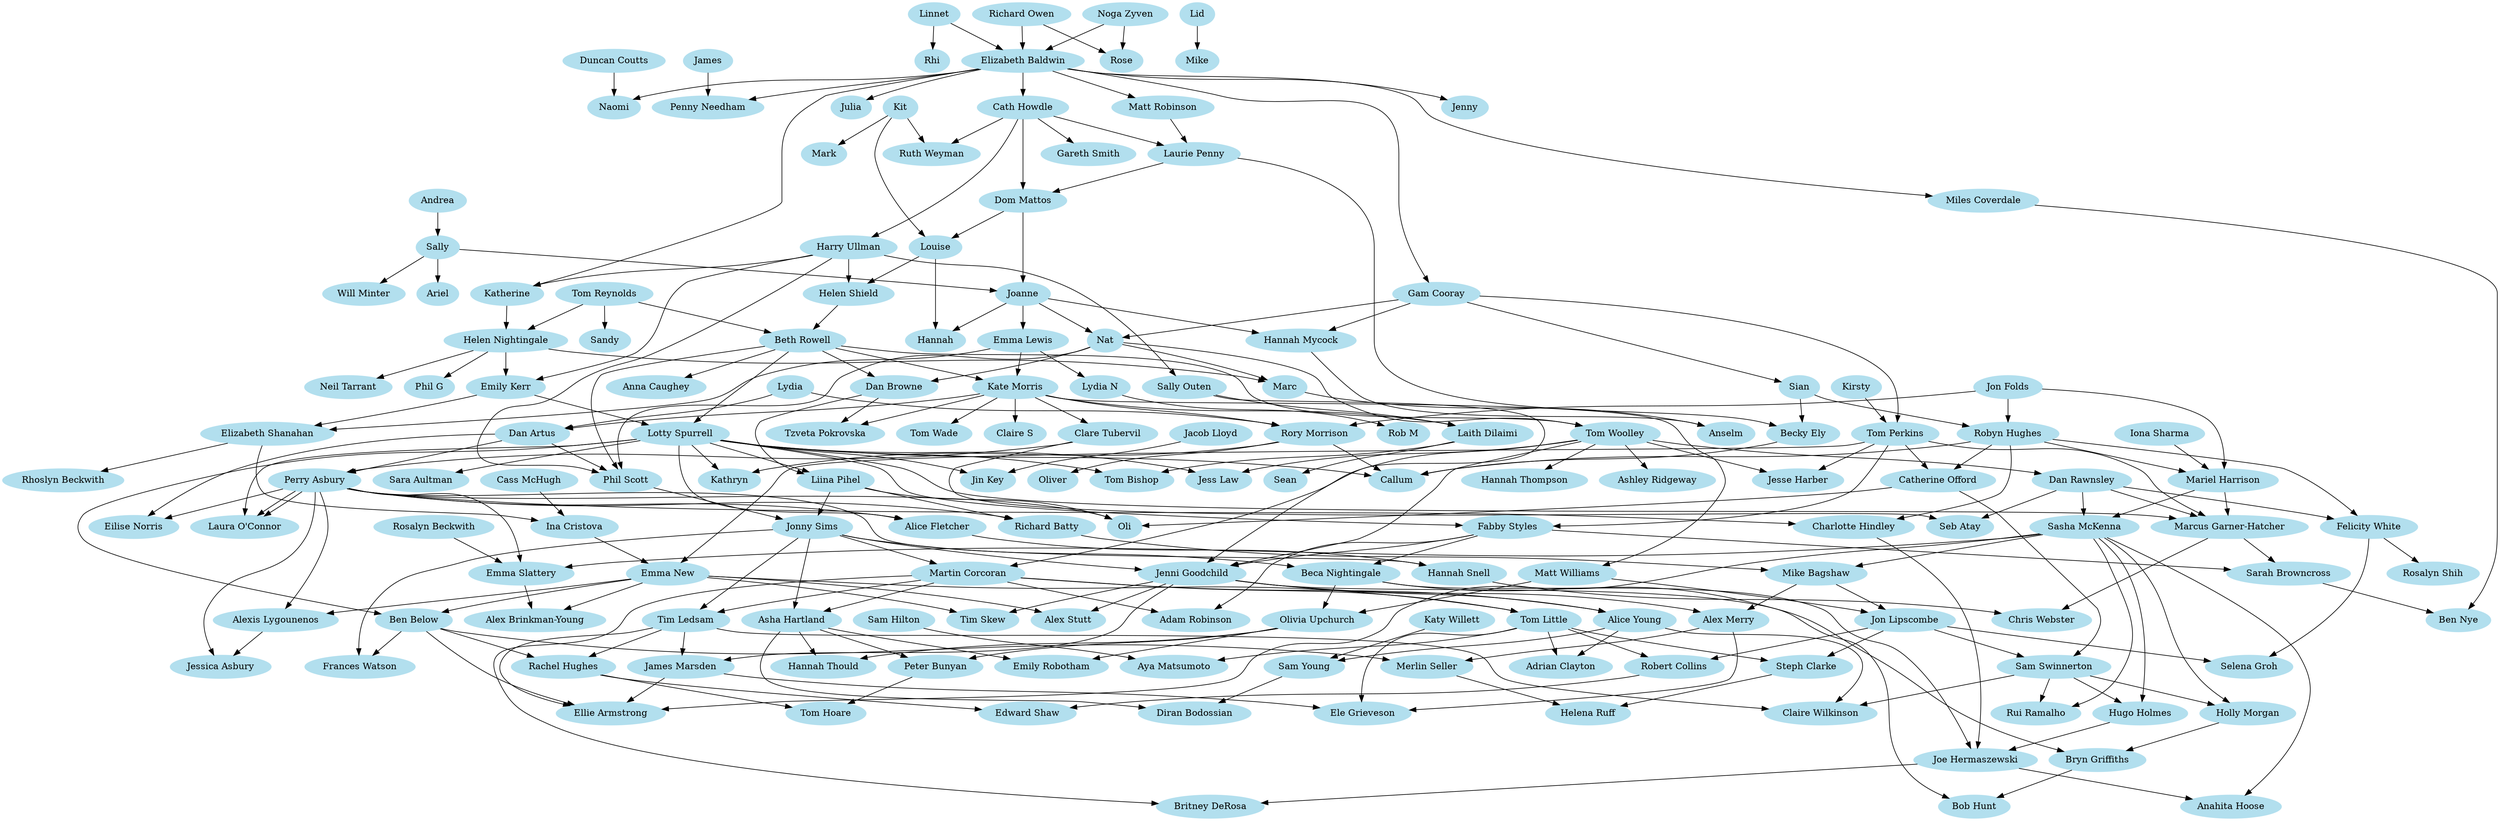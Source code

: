 digraph oules {
    size="1500,750";
    node [color=lightblue2, style=filled];
    adam_robinson [ label="Adam Robinson" ];
    adrian_clayton [ label="Adrian Clayton" ];
    alex_brinkmanyoung [ label="Alex Brinkman-Young" ];
    alexis_lygounenos [ label="Alexis Lygounenos" ];
    alex_merry [ label="Alex Merry" ];
    alex_stutt [ label="Alex Stutt" ];
    alice_fletcher [ label="Alice Fletcher" ];
    alice_young [ label="Alice Young" ];
    anahita_hoose [ label="Anahita Hoose" ];
    andrea [ label="Andrea" ];
    anna_caughey [ label="Anna Caughey" ];
    anselm [ label="Anselm" ];
    ariel [ label="Ariel" ];
    asha_hartland [ label="Asha Hartland" ];
    ashley_ridgeway [ label="Ashley Ridgeway" ];
    aya_matsumoto [ label="Aya Matsumoto" ];
    beca_nightingale [ label="Beca Nightingale" ];
    becky_ely [ label="Becky Ely" ];
    ben_below [ label="Ben Below" ];
    ben_nye [ label="Ben Nye" ];
    beth_rowell [ label="Beth Rowell" ];
    bob_hunt [ label="Bob Hunt" ];
    britney_derosa [ label="Britney DeRosa" ];
    bryn_griffiths [ label="Bryn Griffiths" ];
    callum [ label="Callum" ];
    cass_mchugh [ label="Cass McHugh" ];
    catherine_offord [ label="Catherine Offord" ];
    cath_howdle [ label="Cath Howdle" ];
    charlotte_hindley [ label="Charlotte Hindley" ];
    chris_webster [ label="Chris Webster" ];
    claire_s [ label="Claire S" ];
    claire_wilkinson [ label="Claire Wilkinson" ];
    clare_tubervil [ label="Clare Tubervil" ];
    dan_artus [ label="Dan Artus" ];
    dan_browne [ label="Dan Browne" ];
    dan_rawnsley [ label="Dan Rawnsley" ];
    diran_bodossian [ label="Diran Bodossian" ];
    dom_mattos [ label="Dom Mattos" ];
    duncan_coutts [ label="Duncan Coutts" ];
    edward_shaw [ label="Edward Shaw" ];
    eilise_norris [ label="Eilise Norris" ];
    ele_grieveson [ label="Ele Grieveson" ];
    elizabeth_baldwin [ label="Elizabeth Baldwin" ];
    elizabeth_shanahan [ label="Elizabeth Shanahan" ];
    ellie_armstrong [ label="Ellie Armstrong" ];
    emily_kerr [ label="Emily Kerr" ];
    emily_robotham [ label="Emily Robotham" ];
    emma_lewis [ label="Emma Lewis" ];
    emma_new [ label="Emma New" ];
    emma_slattery [ label="Emma Slattery" ];
    fabby_styles [ label="Fabby Styles" ];
    felicity_white [ label="Felicity White" ];
    frances_watson [ label="Frances Watson" ];
    gam_cooray [ label="Gam Cooray" ];
    gareth_smith [ label="Gareth Smith" ];
    hannah [ label="Hannah" ];
    hannah_mycock [ label="Hannah Mycock" ];
    hannah_snell [ label="Hannah Snell" ];
    hannah_thompson [ label="Hannah Thompson" ];
    hannah_thould [ label="Hannah Thould" ];
    harry_ullman [ label="Harry Ullman" ];
    helena_ruff [ label="Helena Ruff" ];
    helen_nightingale [ label="Helen Nightingale" ];
    helen_shield [ label="Helen Shield" ];
    holly_morgan [ label="Holly Morgan" ];
    hugo_holmes [ label="Hugo Holmes" ];
    ina_cristova [ label="Ina Cristova" ];
    iona_sharma [ label="Iona Sharma" ];
    jacob_lloyd [ label="Jacob Lloyd" ];
    james [ label="James" ];
    james_marsden [ label="James Marsden" ];
    jenni_goodchild [ label="Jenni Goodchild" ];
    jenny [ label="Jenny" ];
    jesse_harber [ label="Jesse Harber" ];
    jessica_asbury [ label="Jessica Asbury" ];
    jess_law [ label="Jess Law" ];
    jin_key [ label="Jin Key" ];
    joanne [ label="Joanne" ];
    joe_hermaszewski [ label="Joe Hermaszewski" ];
    jon_folds [ label="Jon Folds" ];
    jon_lipscombe [ label="Jon Lipscombe" ];
    jonny_sims [ label="Jonny Sims" ];
    julia [ label="Julia" ];
    kate_morris [ label="Kate Morris" ];
    katherine [ label="Katherine" ];
    kathryn [ label="Kathryn" ];
    katy_willett [ label="Katy Willett" ];
    kirsty [ label="Kirsty" ];
    kit [ label="Kit" ];
    laith_dilaimi [ label="Laith Dilaimi" ];
    laura_oconnor [ label="Laura O'Connor" ];
    laurie_penny [ label="Laurie Penny" ];
    lid [ label="Lid" ];
    liina_pihel [ label="Liina Pihel" ];
    linnet [ label="Linnet" ];
    lotty_spurrell [ label="Lotty Spurrell" ];
    louise [ label="Louise" ];
    lydia [ label="Lydia" ];
    lydia_n [ label="Lydia N" ];
    marc [ label="Marc" ];
    marcus_garnerhatcher [ label="Marcus Garner-Hatcher" ];
    mariel_harrison [ label="Mariel Harrison" ];
    mark [ label="Mark" ];
    martin_corcoran [ label="Martin Corcoran" ];
    matt_robinson [ label="Matt Robinson" ];
    matt_williams [ label="Matt Williams" ];
    merlin_seller [ label="Merlin Seller" ];
    mike_bagshaw [ label="Mike Bagshaw" ];
    mike [ label="Mike" ];
    miles_coverdale [ label="Miles Coverdale" ];
    naomi [ label="Naomi" ];
    nat [ label="Nat" ];
    neil_tarrant [ label="Neil Tarrant" ];
    noga_zyven [ label="Noga Zyven" ];
    oli [ label="Oli" ];
    oliver [ label="Oliver" ];
    olivia_upchurch [ label="Olivia Upchurch" ];
    penny_needham [ label="Penny Needham" ];
    perry_asbury [ label="Perry Asbury" ];
    peter_bunyan [ label="Peter Bunyan" ];
    phil_g [ label="Phil G" ];
    phil_scott [ label="Phil Scott" ];
    rachel_hughes [ label="Rachel Hughes" ];
    rhi [ label="Rhi" ];
    rhoslyn_beckwith [ label="Rhoslyn Beckwith" ];
    richard_batty [ label="Richard Batty" ];
    richard_owen [ label="Richard Owen" ];
    robert_collins [ label="Robert Collins" ];
    rob_m [ label="Rob M" ];
    robyn_hughes [ label="Robyn Hughes" ];
    rory_morrison [ label="Rory Morrison" ];
    rosalyn_beckwith [ label="Rosalyn Beckwith" ];
    rosalyn_shih [ label="Rosalyn Shih" ];
    rose [ label="Rose" ];
    rui_ramalho [ label="Rui Ramalho" ];
    ruth_weyman [ label="Ruth Weyman" ];
    sally [ label="Sally" ];
    sally_outen [ label="Sally Outen" ];
    sam_hilton [ label="Sam Hilton" ];
    sam_swinnerton [ label="Sam Swinnerton" ];
    sam_young [ label="Sam Young" ];
    sandy [ label="Sandy" ];
    sara_aultman [ label="Sara Aultman" ];
    sarah_browncross [ label="Sarah Browncross" ];
    sasha_mckenna [ label="Sasha McKenna" ];
    sean [ label="Sean" ];
    seb_atay [ label="Seb Atay" ];
    selena_groh [ label="Selena Groh" ];
    sian [ label="Sian" ];
    steph_clarke [ label="Steph Clarke" ];
    tim_ledsam [ label="Tim Ledsam" ];
    tim_skew [ label="Tim Skew" ];
    tom_bishop [ label="Tom Bishop" ];
    tom_hoare [ label="Tom Hoare" ];
    tom_little [ label="Tom Little" ];
    tom_perkins [ label="Tom Perkins" ];
    tom_reynolds [ label="Tom Reynolds" ];
    tom_wade [ label="Tom Wade" ];
    tom_woolley [ label="Tom Woolley" ];
    tzveta_pokrovska [ label="Tzveta Pokrovska" ];
    will_minter [ label="Will Minter" ];

    {
        emma_new;
        lotty_spurrell;
    } -> ben_below;

    {
        tom_perkins;
        ina_cristova;
    } -> emma_new;

    {
        emily_kerr;
        beth_rowell;
    } -> lotty_spurrell;
    
    {
        helen_nightingale;
        harry_ullman;
    } -> emily_kerr;
    
    {
        tom_reynolds;
        helen_shield;
    } -> beth_rowell;
    
    {
        tom_reynolds;
        katherine;
    } -> helen_nightingale;
    
    {
        cath_howdle;
    } -> harry_ullman;
    
    {
        tom_reynolds;
    } -> sandy;
    
    {
        laith_dilaimi;
        lotty_spurrell;
    } -> tom_bishop;
    
    {
        perry_asbury;
        lotty_spurrell;
    } -> laura_oconnor;
    
    {
        perry_asbury;
        lotty_spurrell;
    } -> alice_fletcher;
    
    {
        dan_rawnsley;
        lotty_spurrell;
        tom_perkins;
        mariel_harrison;
    } -> marcus_garnerhatcher;
    
    {
        tom_perkins;
        lotty_spurrell;
    } -> fabby_styles;
    
    {
        dan_browne;
        lotty_spurrell;
    } -> liina_pihel;
    
    {
        jacob_lloyd;
        lotty_spurrell;
    } -> jin_key;
    
    {
        rory_morrison;
        lotty_spurrell;
        robyn_hughes;
        becky_ely;
    } -> callum;
    
    {
        rory_morrison;
        lotty_spurrell;
    } -> kathryn;
    
    {
        tom_woolley;
    } -> dan_rawnsley;
    
    {
        ben_below;
        jonny_sims;
    } -> frances_watson;
    
    {
        phil_scott;
        liina_pihel;
    } -> jonny_sims;
    
    {
        kate_morris;
        sally_outen;
    } -> laith_dilaimi;
    
    {
        dan_artus;
        clare_tubervil;
    } -> perry_asbury;
    
    {
        lydia;
        kate_morris;
    } -> dan_artus;
    
    {
        kate_morris;
    } -> clare_tubervil;
    
    {
        beth_rowell;
        emma_lewis;
    } -> kate_morris;
    
    {
        dan_artus;
        harry_ullman;
        nat;
        beth_rowell;
    } -> phil_scott;
    
    {
        robyn_hughes;
        jon_folds;
        iona_sharma;
    } -> mariel_harrison;
    
    {
        gam_cooray;
        kirsty;
    } -> tom_perkins;
    
    {
        beth_rowell;
        nat;
    } -> dan_browne;
    
    {
        jon_folds;
        kate_morris;
        lydia;
    } -> rory_morrison;
    
    {
        jon_folds;
        sian;
    } -> robyn_hughes;
    
    {
        cass_mchugh;
        elizabeth_shanahan;
    } -> ina_cristova;
    
    {
        joanne;
    } -> emma_lewis;
    
    {
        perry_asbury;
        dan_artus;
    } -> eilise_norris;
    
    {
        perry_asbury;
    } -> laura_oconnor;
    
    {
        perry_asbury;
        alice_fletcher;
    } -> hannah_snell;
    
    {
        perry_asbury;
        catherine_offord;
        liina_pihel;
    } -> oli;
    
    {
        tom_perkins;
        robyn_hughes;
    } -> catherine_offord;
    
    {
        perry_asbury;
        liina_pihel;
    } -> richard_batty;
    
    {
        richard_batty;
        sasha_mckenna;
    } -> mike_bagshaw;
    
    {
        dan_rawnsley;
        mariel_harrison;
    } -> sasha_mckenna;
    
    {
        perry_asbury;
        robyn_hughes;
    } -> charlotte_hindley;
    
    {
        perry_asbury;
        emma_new;
    } -> alexis_lygounenos;
    
    {
        perry_asbury;
        alexis_lygounenos;
    } -> jessica_asbury;
    
    {
        sam_swinnerton;
        sasha_mckenna;
    } -> rui_ramalho;
    
    {
        sam_swinnerton;
        sasha_mckenna;
    } -> hugo_holmes;
    
    {
        elizabeth_shanahan;
    } -> rhoslyn_beckwith;
    
    {
        emily_kerr;
        emma_lewis;
    } -> elizabeth_shanahan;
    
    {
        tom_perkins;
        tom_woolley;
    } -> jesse_harber;
    
    {
        beth_rowell;
        nat;
    } -> tom_woolley;
    
    {
        elizabeth_baldwin;
    } -> gam_cooray;
    
    {
        linnet;
        noga_zyven;
        richard_owen;
    } -> elizabeth_baldwin;
    
    {
        gam_cooray;
        joanne;
    } -> nat;
    
    {
        dom_mattos;
        sally;
    } -> joanne;
    
    {
        gam_cooray;
    } -> sian;
    
    {
        gam_cooray;
        joanne;
    } -> hannah_mycock;
    
    {
        sian;
        laurie_penny;
    } -> becky_ely;
    
    {
        matt_robinson;
        cath_howdle;
    } -> laurie_penny;
    
    {
        elizabeth_baldwin;
    } -> julia;
    
    {
        elizabeth_baldwin;
        harry_ullman;
    } -> katherine;
    
    {
        elizabeth_baldwin;
    } -> miles_coverdale;
    
    {
        james;
        elizabeth_baldwin;
    } -> penny_needham;
    
    {
        elizabeth_baldwin;
    } -> matt_robinson;
    
    {
        elizabeth_baldwin;
    } -> jenny;
    
    {
        elizabeth_baldwin;
    } -> cath_howdle;
    
    {
        cath_howdle;
    } -> gareth_smith;
    
    {
        cath_howdle;
        kit;
    } -> ruth_weyman;
    
    {
        duncan_coutts;
        elizabeth_baldwin;
    } -> naomi;
    
    {
        linnet;
    } -> rhi;
    
    {
        richard_owen;
        noga_zyven;
    } -> rose;
    
    {
        lid;
    } -> mike;
    
    {
        laurie_penny;
        cath_howdle;
    } -> dom_mattos;
    
    {
        andrea;
    } -> sally;
    
    {
        dom_mattos;
        kit;
    } -> louise;
    
    {
        louise;
        harry_ullman;
    } -> helen_shield;
    
    {
        kit;
    } -> mark;
    
    {
        sally;
    } -> will_minter;
    
    {
        sally;
    } -> ariel;
    
    {
        harry_ullman;
    } -> sally_outen;
    
    {
        helen_nightingale;
    } -> phil_g;
    
    {
        louise;
        joanne;
    } -> hannah;
    
    {
        tom_woolley;
    } -> ashley_ridgeway;
    
    {
        beth_rowell;
    } -> anna_caughey;
    
    {
        kate_morris;
    } -> claire_s;
    
    {
        tom_woolley;
        jonny_sims;
    } -> martin_corcoran;
    
    {
        dan_browne;
        kate_morris;
    } -> tzveta_pokrovska;
    
    {
        kate_morris;
    } -> matt_williams;
    
    {
        kate_morris;
    } -> tom_wade;
    
    {
        helen_nightingale;
        nat;
    } -> marc;
    
    {
        marc;
        hannah_mycock;
    } -> anselm;
    
    {
        jonny_sims;
        fabby_styles;
        tom_woolley;
        sally_outen;
    } -> jenni_goodchild;
    
    {
        rory_morrison;
    } -> oliver;
    
    {
        dan_rawnsley;
        clare_tubervil;
    } -> seb_atay;
    
    {
        sam_swinnerton;
        sasha_mckenna;
    } -> holly_morgan;
    
    {
        helen_nightingale;
    } -> neil_tarrant;
    
    {
        laith_dilaimi;
    } -> sean;
    
    {
        tom_woolley;
        lotty_spurrell;
    } -> jess_law;
    
    {
        tom_woolley;
    } -> hannah_thompson;
    
    {
        emma_lewis;
    } -> lydia_n;
    
    {
        lydia_n;
    } -> rob_m;
    
    {
        mike_bagshaw;
        matt_williams;
    } -> jon_lipscombe;
    
    {
        marcus_garnerhatcher;
        fabby_styles;
    } -> sarah_browncross;
    
    {
        miles_coverdale;
        sarah_browncross;
    } -> ben_nye;
    
    {
        lotty_spurrell;
    } -> sara_aultman;
    
    {
        jonny_sims;
        fabby_styles;
    } -> beca_nightingale;
    
    {
        jonny_sims;
        martin_corcoran;
    } -> asha_hartland;
    
    {
        asha_hartland;
        olivia_upchurch;
    } -> emily_robotham;
    
    {
        jon_lipscombe;
        catherine_offord;
    } -> sam_swinnerton;
    
    {
        holly_morgan;
        jenni_goodchild;
    } -> bryn_griffiths;
    
    {
        asha_hartland;
        olivia_upchurch;
    } -> hannah_thould;
    
    {
        matt_williams;
        beca_nightingale;
    } -> olivia_upchurch;
    
    {
        dan_rawnsley;
        robyn_hughes;
    } -> felicity_white;
    
    {
        jon_lipscombe;
        felicity_white;
    } -> selena_groh;
    
    {
        felicity_white;
    } -> rosalyn_shih;
    
    {
        martin_corcoran;
        fabby_styles;
    } -> adam_robinson;
    
    {
        sam_swinnerton;
        alice_young;
        tim_ledsam;
    } -> claire_wilkinson;
    
    {
        martin_corcoran;
        jenni_goodchild;
    } -> alice_young;
    
    {
        jonny_sims;
        martin_corcoran;
    } -> tim_ledsam;
    
    {
        alice_young;
        katy_willett;
    } -> sam_young;
    
    {
        martin_corcoran;
        emma_new;
    } -> tom_little;
    
    {
        tom_little;
        sam_hilton;
    } -> aya_matsumoto;
    
    {
        ben_below;
        tim_ledsam;
    } -> rachel_hughes;
    
    {
        asha_hartland;
        olivia_upchurch;
    } -> peter_bunyan;
    
    {
        tom_little;
        alice_young;
    } -> adrian_clayton;
    
    {
        tom_little;
        jon_lipscombe;
    } -> steph_clarke;
    
    {
        ben_below;
        sasha_mckenna;
        tim_ledsam;
        james_marsden;
    } -> ellie_armstrong;
    
    {
        bryn_griffiths;
        beca_nightingale;
    } -> bob_hunt;
    
    {
        ben_below;
        alex_merry;
    } -> merlin_seller;
    
    {
        mike_bagshaw;
        jenni_goodchild;
    } -> alex_merry;
    
    {
        robert_collins;
        rachel_hughes;
    } -> edward_shaw;
    
    {
        merlin_seller;
        steph_clarke;
    } -> helena_ruff;
    
    {
        tom_little;
        jon_lipscombe;
    } -> robert_collins;
    
    {
        beca_nightingale;
        charlotte_hindley;
        hugo_holmes;
    } -> joe_hermaszewski;
    
    {
        joe_hermaszewski;
        sasha_mckenna;
    } -> anahita_hoose;
    
    {
        rosalyn_beckwith;
        sasha_mckenna;
        perry_asbury;
    } -> emma_slattery;
    
    {
        emma_slattery;
        emma_new;
    } -> alex_brinkmanyoung;
    
    {
        asha_hartland;
        sam_young;
    } -> diran_bodossian;
    
    {
        jenni_goodchild;
        emma_new;
    } -> tim_skew;
    
    {
        peter_bunyan;
        rachel_hughes;
    } -> tom_hoare;
    
    {
        marcus_garnerhatcher;
        hannah_snell;
    } -> chris_webster;
    
    {
        tim_ledsam;
        jenni_goodchild;
    } -> james_marsden;
    
    {
        james_marsden;
        alex_merry;
        tom_little;
    } -> ele_grieveson;
    
    {
        emma_new;
        jenni_goodchild;
    } -> alex_stutt;

    {
        joe_hermaszewski;
        martin_corcoran;
    } -> britney_derosa;
}
